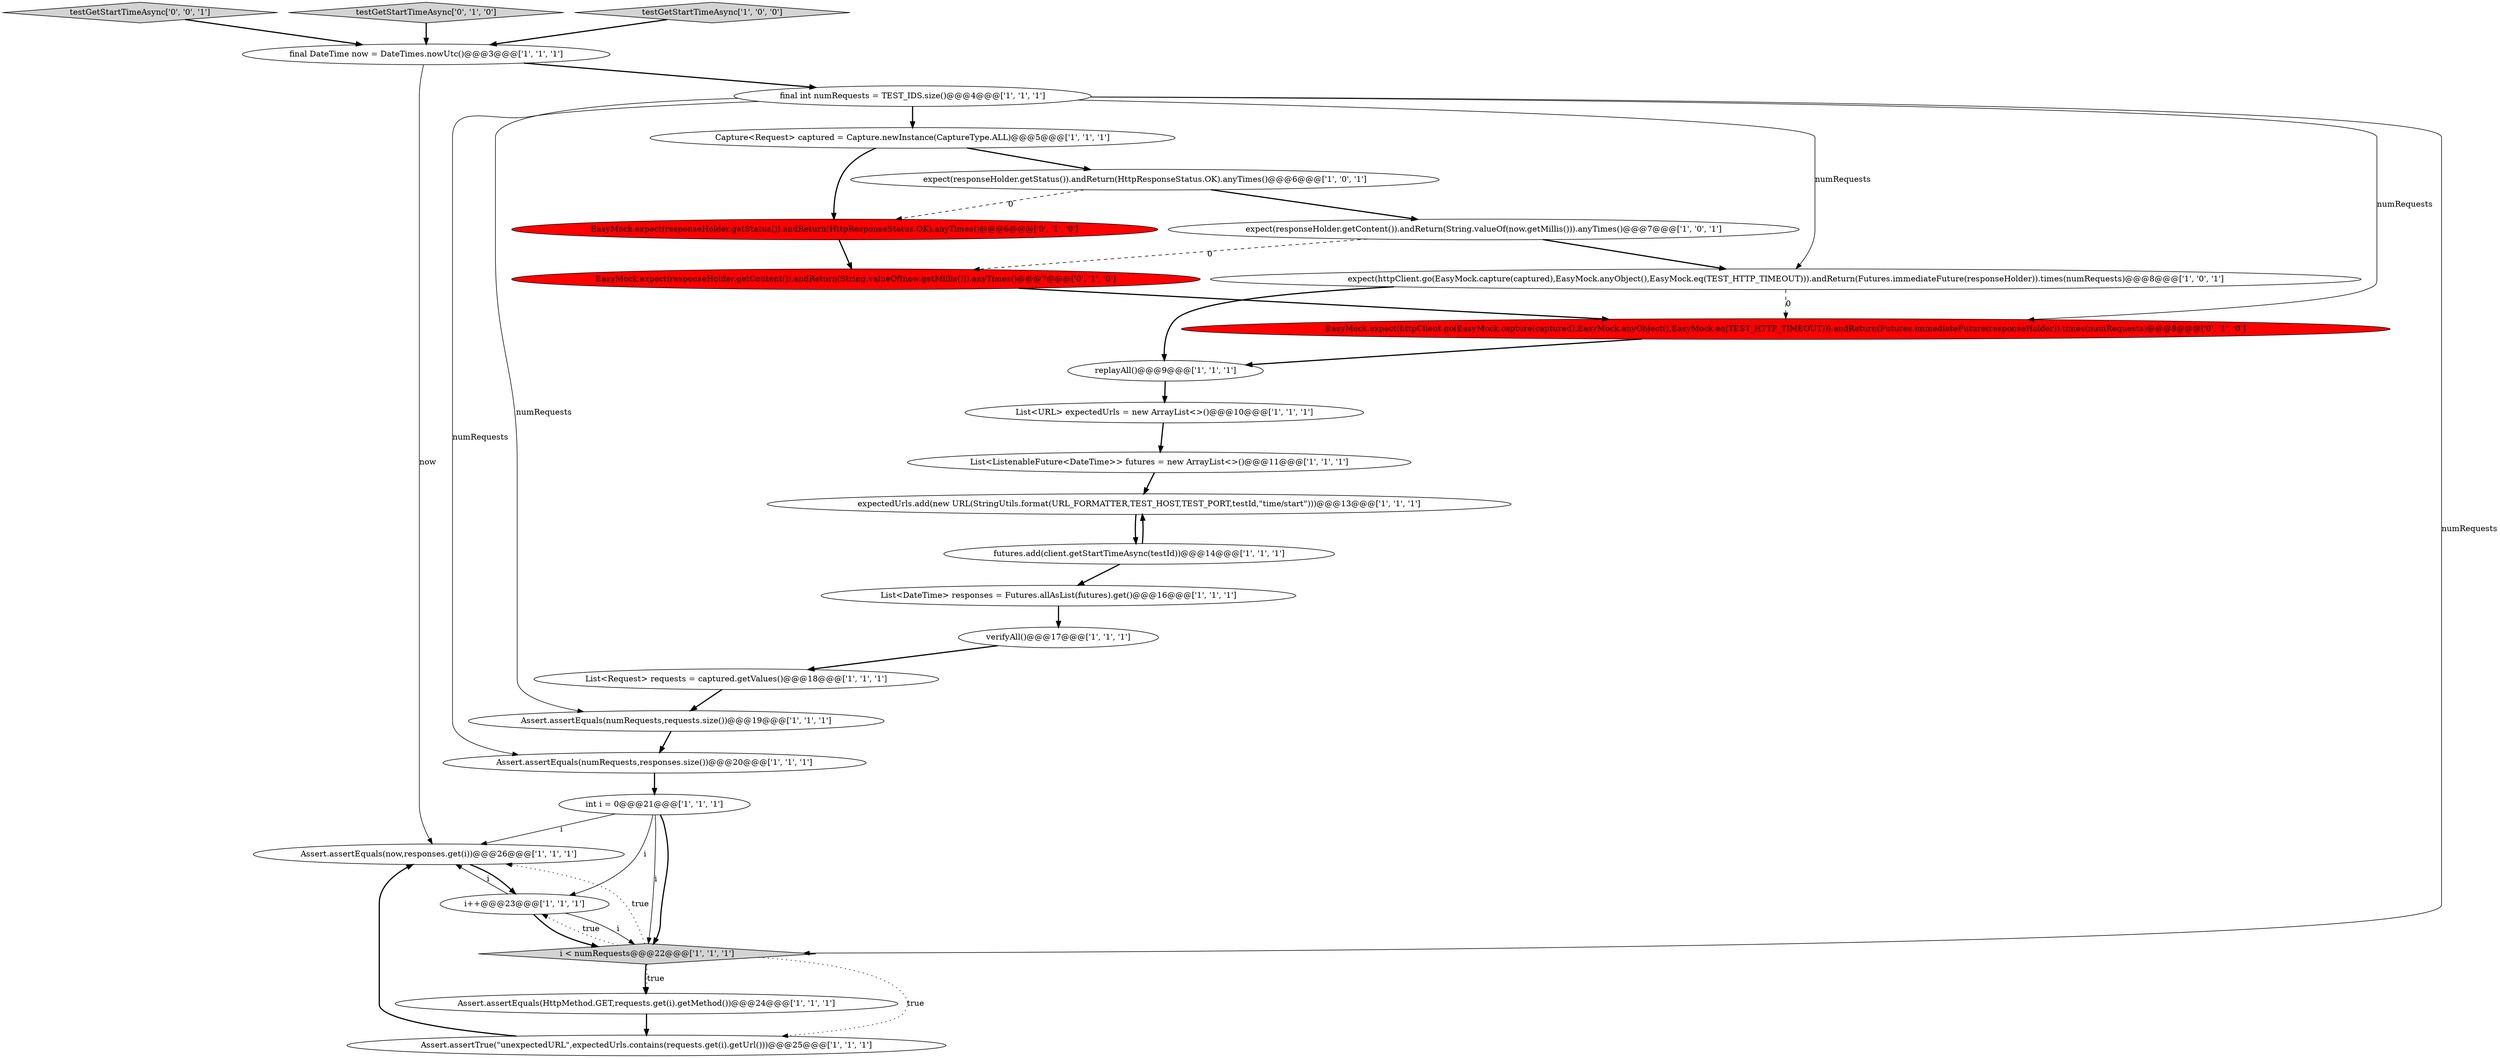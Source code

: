 digraph {
27 [style = filled, label = "testGetStartTimeAsync['0', '0', '1']", fillcolor = lightgray, shape = diamond image = "AAA0AAABBB3BBB"];
20 [style = filled, label = "Capture<Request> captured = Capture.newInstance(CaptureType.ALL)@@@5@@@['1', '1', '1']", fillcolor = white, shape = ellipse image = "AAA0AAABBB1BBB"];
25 [style = filled, label = "testGetStartTimeAsync['0', '1', '0']", fillcolor = lightgray, shape = diamond image = "AAA0AAABBB2BBB"];
15 [style = filled, label = "Assert.assertEquals(numRequests,requests.size())@@@19@@@['1', '1', '1']", fillcolor = white, shape = ellipse image = "AAA0AAABBB1BBB"];
16 [style = filled, label = "Assert.assertTrue(\"unexpectedURL\",expectedUrls.contains(requests.get(i).getUrl()))@@@25@@@['1', '1', '1']", fillcolor = white, shape = ellipse image = "AAA0AAABBB1BBB"];
22 [style = filled, label = "expectedUrls.add(new URL(StringUtils.format(URL_FORMATTER,TEST_HOST,TEST_PORT,testId,\"time/start\")))@@@13@@@['1', '1', '1']", fillcolor = white, shape = ellipse image = "AAA0AAABBB1BBB"];
4 [style = filled, label = "List<ListenableFuture<DateTime>> futures = new ArrayList<>()@@@11@@@['1', '1', '1']", fillcolor = white, shape = ellipse image = "AAA0AAABBB1BBB"];
18 [style = filled, label = "int i = 0@@@21@@@['1', '1', '1']", fillcolor = white, shape = ellipse image = "AAA0AAABBB1BBB"];
11 [style = filled, label = "testGetStartTimeAsync['1', '0', '0']", fillcolor = lightgray, shape = diamond image = "AAA0AAABBB1BBB"];
5 [style = filled, label = "futures.add(client.getStartTimeAsync(testId))@@@14@@@['1', '1', '1']", fillcolor = white, shape = ellipse image = "AAA0AAABBB1BBB"];
2 [style = filled, label = "Assert.assertEquals(now,responses.get(i))@@@26@@@['1', '1', '1']", fillcolor = white, shape = ellipse image = "AAA0AAABBB1BBB"];
10 [style = filled, label = "verifyAll()@@@17@@@['1', '1', '1']", fillcolor = white, shape = ellipse image = "AAA0AAABBB1BBB"];
14 [style = filled, label = "Assert.assertEquals(HttpMethod.GET,requests.get(i).getMethod())@@@24@@@['1', '1', '1']", fillcolor = white, shape = ellipse image = "AAA0AAABBB1BBB"];
12 [style = filled, label = "List<URL> expectedUrls = new ArrayList<>()@@@10@@@['1', '1', '1']", fillcolor = white, shape = ellipse image = "AAA0AAABBB1BBB"];
19 [style = filled, label = "expect(responseHolder.getStatus()).andReturn(HttpResponseStatus.OK).anyTimes()@@@6@@@['1', '0', '1']", fillcolor = white, shape = ellipse image = "AAA0AAABBB1BBB"];
9 [style = filled, label = "expect(httpClient.go(EasyMock.capture(captured),EasyMock.anyObject(),EasyMock.eq(TEST_HTTP_TIMEOUT))).andReturn(Futures.immediateFuture(responseHolder)).times(numRequests)@@@8@@@['1', '0', '1']", fillcolor = white, shape = ellipse image = "AAA0AAABBB1BBB"];
6 [style = filled, label = "Assert.assertEquals(numRequests,responses.size())@@@20@@@['1', '1', '1']", fillcolor = white, shape = ellipse image = "AAA0AAABBB1BBB"];
8 [style = filled, label = "List<Request> requests = captured.getValues()@@@18@@@['1', '1', '1']", fillcolor = white, shape = ellipse image = "AAA0AAABBB1BBB"];
23 [style = filled, label = "EasyMock.expect(responseHolder.getContent()).andReturn(String.valueOf(now.getMillis())).anyTimes()@@@7@@@['0', '1', '0']", fillcolor = red, shape = ellipse image = "AAA1AAABBB2BBB"];
13 [style = filled, label = "i < numRequests@@@22@@@['1', '1', '1']", fillcolor = lightgray, shape = diamond image = "AAA0AAABBB1BBB"];
24 [style = filled, label = "EasyMock.expect(responseHolder.getStatus()).andReturn(HttpResponseStatus.OK).anyTimes()@@@6@@@['0', '1', '0']", fillcolor = red, shape = ellipse image = "AAA1AAABBB2BBB"];
26 [style = filled, label = "EasyMock.expect(httpClient.go(EasyMock.capture(captured),EasyMock.anyObject(),EasyMock.eq(TEST_HTTP_TIMEOUT))).andReturn(Futures.immediateFuture(responseHolder)).times(numRequests)@@@8@@@['0', '1', '0']", fillcolor = red, shape = ellipse image = "AAA1AAABBB2BBB"];
21 [style = filled, label = "final int numRequests = TEST_IDS.size()@@@4@@@['1', '1', '1']", fillcolor = white, shape = ellipse image = "AAA0AAABBB1BBB"];
0 [style = filled, label = "List<DateTime> responses = Futures.allAsList(futures).get()@@@16@@@['1', '1', '1']", fillcolor = white, shape = ellipse image = "AAA0AAABBB1BBB"];
7 [style = filled, label = "i++@@@23@@@['1', '1', '1']", fillcolor = white, shape = ellipse image = "AAA0AAABBB1BBB"];
17 [style = filled, label = "expect(responseHolder.getContent()).andReturn(String.valueOf(now.getMillis())).anyTimes()@@@7@@@['1', '0', '1']", fillcolor = white, shape = ellipse image = "AAA0AAABBB1BBB"];
3 [style = filled, label = "replayAll()@@@9@@@['1', '1', '1']", fillcolor = white, shape = ellipse image = "AAA0AAABBB1BBB"];
1 [style = filled, label = "final DateTime now = DateTimes.nowUtc()@@@3@@@['1', '1', '1']", fillcolor = white, shape = ellipse image = "AAA0AAABBB1BBB"];
7->13 [style = bold, label=""];
14->16 [style = bold, label=""];
13->16 [style = dotted, label="true"];
18->7 [style = solid, label="i"];
27->1 [style = bold, label=""];
25->1 [style = bold, label=""];
8->15 [style = bold, label=""];
11->1 [style = bold, label=""];
7->2 [style = solid, label="i"];
6->18 [style = bold, label=""];
26->3 [style = bold, label=""];
17->9 [style = bold, label=""];
21->9 [style = solid, label="numRequests"];
23->26 [style = bold, label=""];
1->2 [style = solid, label="now"];
15->6 [style = bold, label=""];
19->17 [style = bold, label=""];
13->7 [style = dotted, label="true"];
3->12 [style = bold, label=""];
16->2 [style = bold, label=""];
21->13 [style = solid, label="numRequests"];
21->26 [style = solid, label="numRequests"];
22->5 [style = bold, label=""];
18->13 [style = solid, label="i"];
7->13 [style = solid, label="i"];
13->2 [style = dotted, label="true"];
0->10 [style = bold, label=""];
21->20 [style = bold, label=""];
21->6 [style = solid, label="numRequests"];
10->8 [style = bold, label=""];
12->4 [style = bold, label=""];
5->0 [style = bold, label=""];
1->21 [style = bold, label=""];
9->26 [style = dashed, label="0"];
18->13 [style = bold, label=""];
9->3 [style = bold, label=""];
19->24 [style = dashed, label="0"];
18->2 [style = solid, label="i"];
17->23 [style = dashed, label="0"];
2->7 [style = bold, label=""];
20->19 [style = bold, label=""];
20->24 [style = bold, label=""];
13->14 [style = dotted, label="true"];
5->22 [style = bold, label=""];
13->14 [style = bold, label=""];
4->22 [style = bold, label=""];
21->15 [style = solid, label="numRequests"];
24->23 [style = bold, label=""];
}
